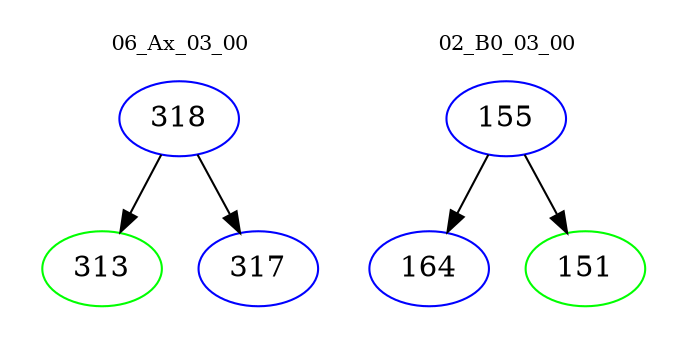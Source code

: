 digraph{
subgraph cluster_0 {
color = white
label = "06_Ax_03_00";
fontsize=10;
T0_318 [label="318", color="blue"]
T0_318 -> T0_313 [color="black"]
T0_313 [label="313", color="green"]
T0_318 -> T0_317 [color="black"]
T0_317 [label="317", color="blue"]
}
subgraph cluster_1 {
color = white
label = "02_B0_03_00";
fontsize=10;
T1_155 [label="155", color="blue"]
T1_155 -> T1_164 [color="black"]
T1_164 [label="164", color="blue"]
T1_155 -> T1_151 [color="black"]
T1_151 [label="151", color="green"]
}
}
